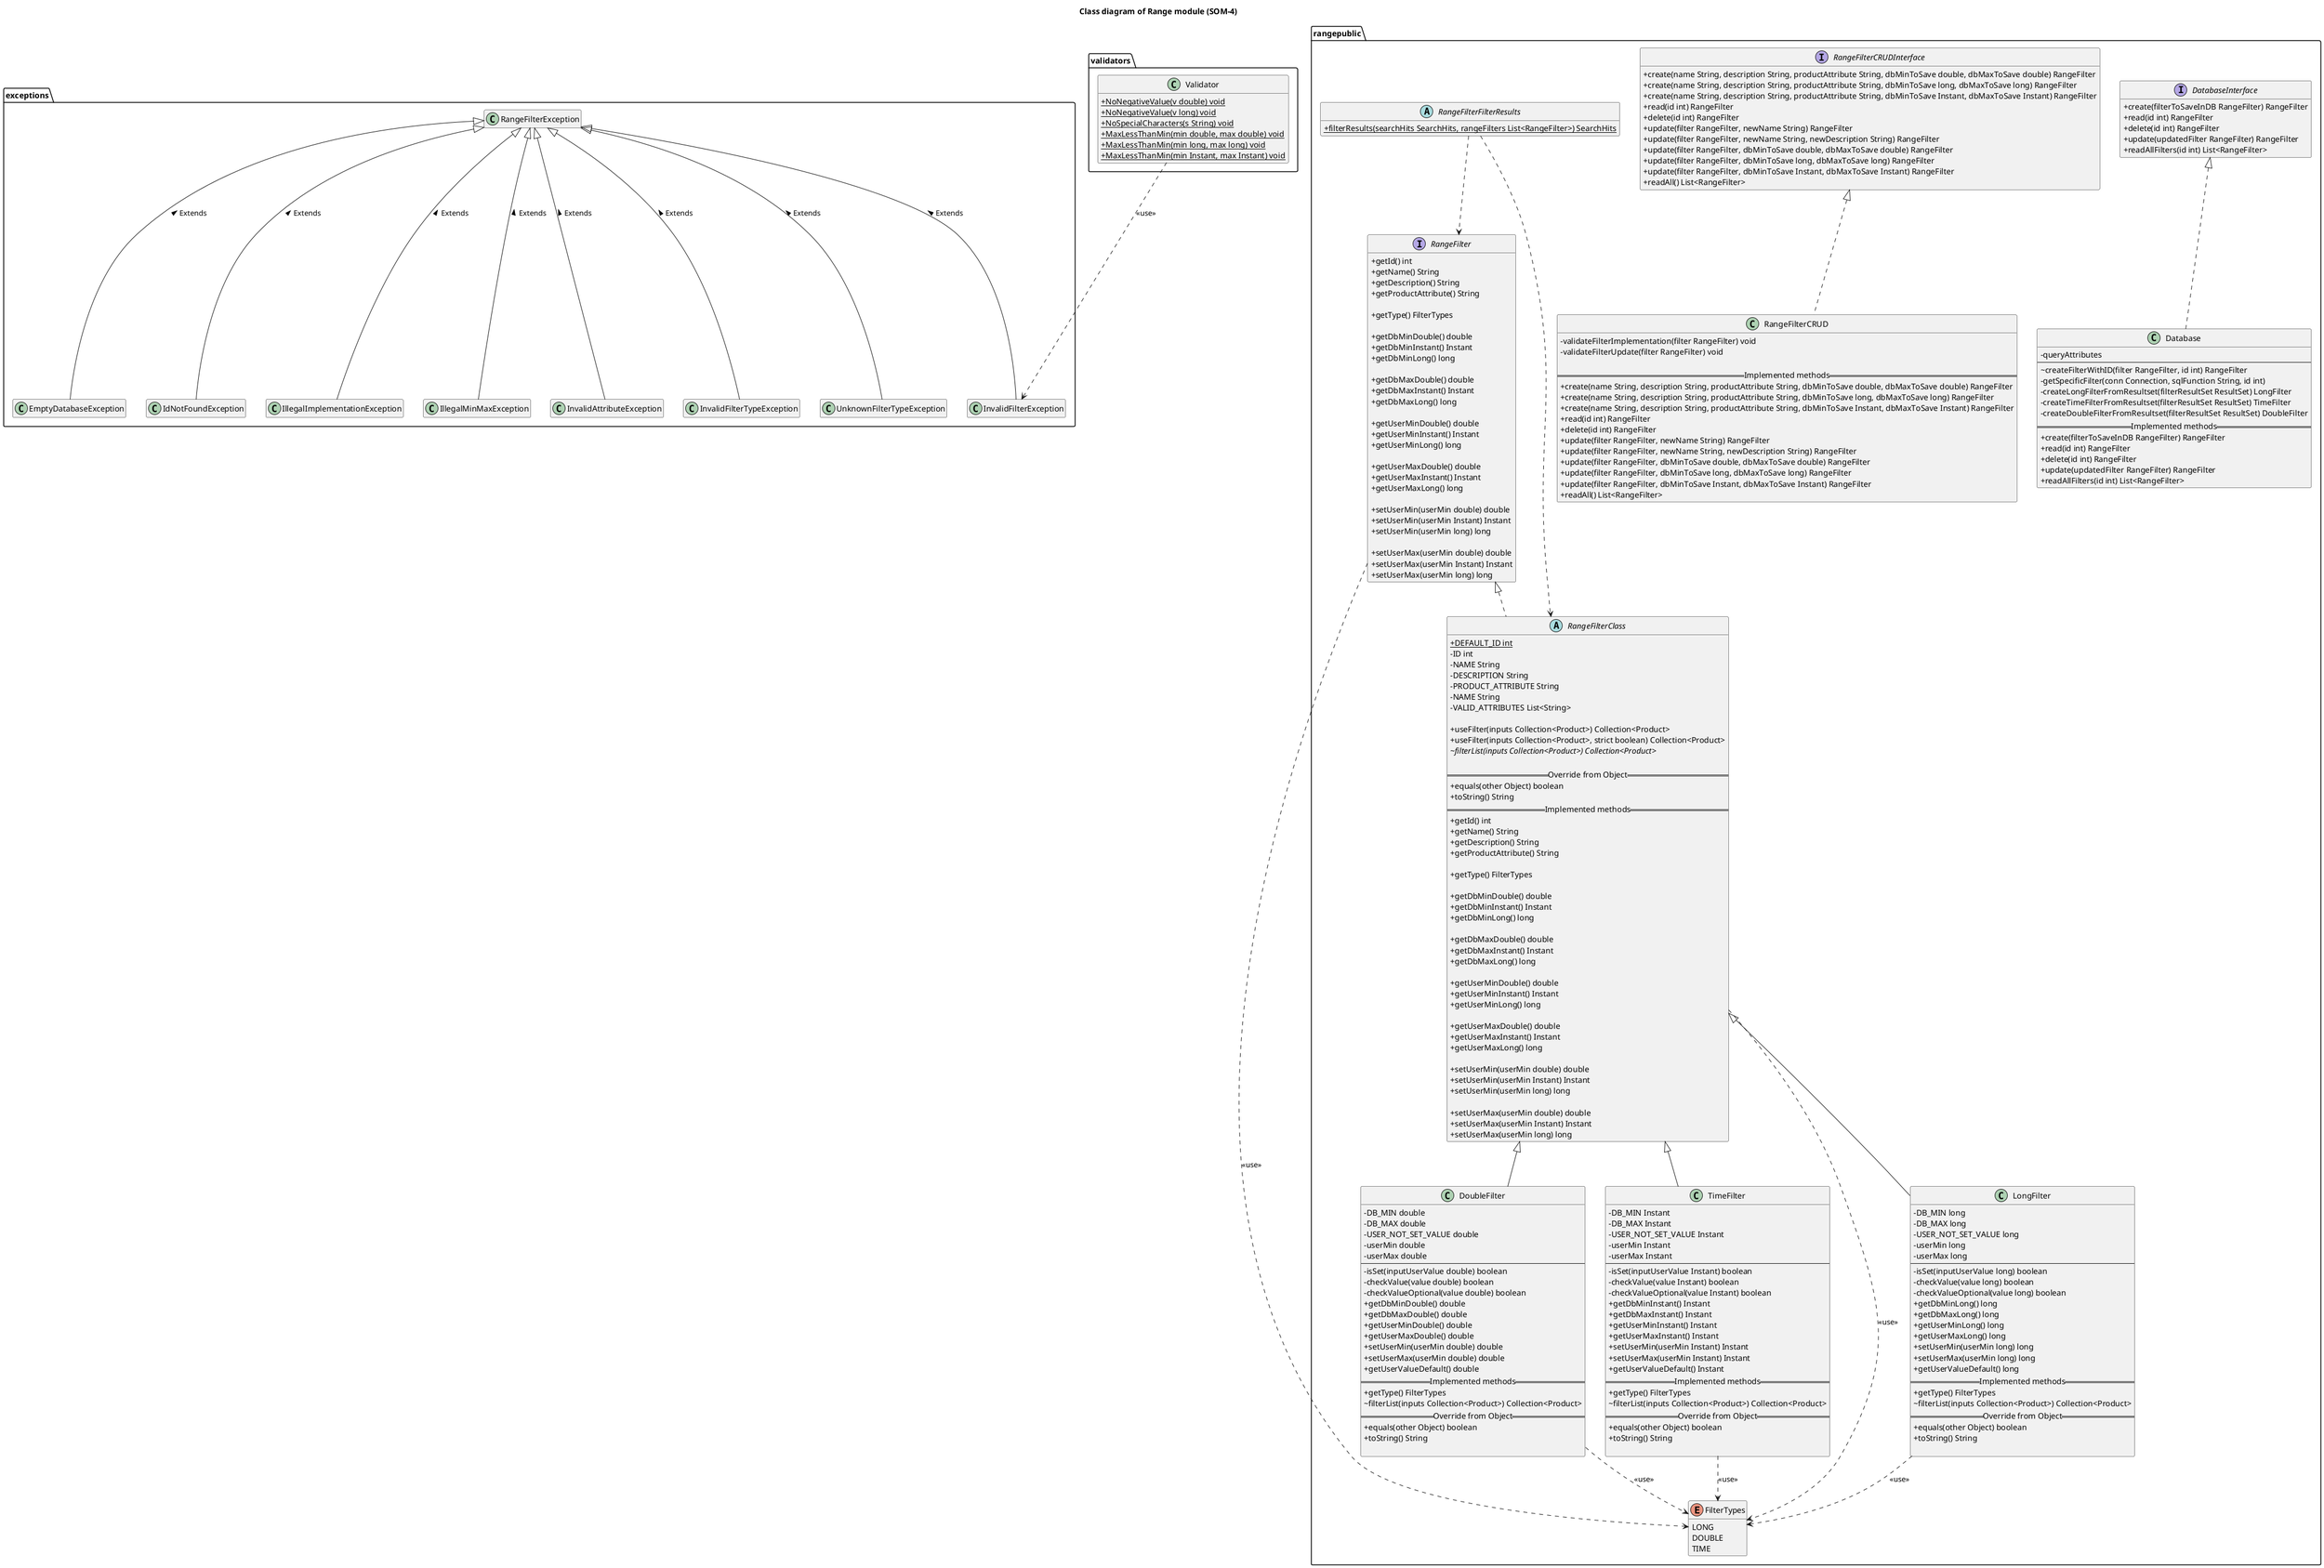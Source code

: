 @startuml
title Class diagram of Range module (SOM-4)
skinparam classAttributeIconSize 0
hide empty methods
hide empty fields

package exceptions {
    class RangeFilterException

    class EmptyDatabaseException
    class IdNotFoundException
    class IllegalImplementationException
    class IllegalMinMaxException
    class InvalidAttributeException
    class InvalidFilterException
    class InvalidFilterTypeException
    class UnknownFilterTypeException

    RangeFilterException <|-- EmptyDatabaseException : < Extends
    RangeFilterException <|-- IdNotFoundException : < Extends
    RangeFilterException <|-- IllegalImplementationException : < Extends
    RangeFilterException <|-- IllegalMinMaxException : < Extends
    RangeFilterException <|-- InvalidAttributeException : < Extends
    RangeFilterException <|-- InvalidFilterException : < Extends
    RangeFilterException <|-- InvalidFilterTypeException : < Extends
    RangeFilterException <|-- UnknownFilterTypeException : < Extends
}

package validators {
    class Validator{
        + {static} NoNegativeValue(v double) void
        + {static} NoNegativeValue(v long) void
        + {static} NoSpecialCharacters(s String) void
        + {static} MaxLessThanMin(min double, max double) void
        + {static} MaxLessThanMin(min long, max long) void
        + {static} MaxLessThanMin(min Instant, max Instant) void
    }

    Validator ..> InvalidFilterException : <<use>>

}

package rangepublic {
    interface DatabaseInterface {
        + create(filterToSaveInDB RangeFilter) RangeFilter
        + read(id int) RangeFilter
        + delete(id int) RangeFilter
        + update(updatedFilter RangeFilter) RangeFilter
        + readAllFilters(id int) List<RangeFilter>
    }
    class Database{
        - queryAttributes
        --
        ~ createFilterWithID(filter RangeFilter, id int) RangeFilter
        - getSpecificFilter(conn Connection, sqlFunction String, id int)
        - createLongFilterFromResultset(filterResultSet ResultSet) LongFilter
        - createTimeFilterFromResultset(filterResultSet ResultSet) TimeFilter
        - createDoubleFilterFromResultset(filterResultSet ResultSet) DoubleFilter
        == Implemented methods ==
        + create(filterToSaveInDB RangeFilter) RangeFilter
        + read(id int) RangeFilter
        + delete(id int) RangeFilter
        + update(updatedFilter RangeFilter) RangeFilter
        + readAllFilters(id int) List<RangeFilter>
    }
    interface RangeFilter {
        + getId() int
        + getName() String
        + getDescription() String
        + getProductAttribute() String

        + getType() FilterTypes

        + getDbMinDouble() double
        + getDbMinInstant() Instant
        + getDbMinLong() long

        + getDbMaxDouble() double
        + getDbMaxInstant() Instant
        + getDbMaxLong() long

        + getUserMinDouble() double
        + getUserMinInstant() Instant
        + getUserMinLong() long

        + getUserMaxDouble() double
        + getUserMaxInstant() Instant
        + getUserMaxLong() long

        + setUserMin(userMin double) double
        + setUserMin(userMin Instant) Instant
        + setUserMin(userMin long) long

        + setUserMax(userMin double) double
        + setUserMax(userMin Instant) Instant
        + setUserMax(userMin long) long
    }
    abstract class RangeFilterClass {
        + {static} DEFAULT_ID int
        - ID int
        - NAME String
        - DESCRIPTION String
        - PRODUCT_ATTRIBUTE String
        - NAME String
        - VALID_ATTRIBUTES List<String>

        + useFilter(inputs Collection<Product>) Collection<Product>
        + useFilter(inputs Collection<Product>, strict boolean) Collection<Product>
        ~ {abstract} filterList(inputs Collection<Product>) Collection<Product>

       == Override from Object ==
        + equals(other Object) boolean
        + toString() String
        == Implemented methods ==
        + getId() int
        + getName() String
        + getDescription() String
        + getProductAttribute() String

        + getType() FilterTypes

        + getDbMinDouble() double
        + getDbMinInstant() Instant
        + getDbMinLong() long

        + getDbMaxDouble() double
        + getDbMaxInstant() Instant
        + getDbMaxLong() long

        + getUserMinDouble() double
        + getUserMinInstant() Instant
        + getUserMinLong() long

        + getUserMaxDouble() double
        + getUserMaxInstant() Instant
        + getUserMaxLong() long

        + setUserMin(userMin double) double
        + setUserMin(userMin Instant) Instant
        + setUserMin(userMin long) long

        + setUserMax(userMin double) double
        + setUserMax(userMin Instant) Instant
        + setUserMax(userMin long) long
    }
    class LongFilter {
        - DB_MIN long
        - DB_MAX long
        - USER_NOT_SET_VALUE long
        - userMin long
        - userMax long
        --
        - isSet(inputUserValue long) boolean
        - checkValue(value long) boolean
        - checkValueOptional(value long) boolean
        + getDbMinLong() long
        + getDbMaxLong() long
        + getUserMinLong() long
        + getUserMaxLong() long
        + setUserMin(userMin long) long
        + setUserMax(userMin long) long
        + getUserValueDefault() long
        == Implemented methods ==
        + getType() FilterTypes
        ~ filterList(inputs Collection<Product>) Collection<Product>
        == Override from Object ==
        + equals(other Object) boolean
        + toString() String

    }
    class DoubleFilter{
        - DB_MIN double
        - DB_MAX double
        - USER_NOT_SET_VALUE double
        - userMin double
        - userMax double
        --
        - isSet(inputUserValue double) boolean
        - checkValue(value double) boolean
        - checkValueOptional(value double) boolean
        + getDbMinDouble() double
        + getDbMaxDouble() double
        + getUserMinDouble() double
        + getUserMaxDouble() double
        + setUserMin(userMin double) double
        + setUserMax(userMin double) double
        + getUserValueDefault() double
        == Implemented methods ==
        + getType() FilterTypes
        ~ filterList(inputs Collection<Product>) Collection<Product>
        == Override from Object ==
        + equals(other Object) boolean
        + toString() String

    }
    class TimeFilter{
        - DB_MIN Instant
        - DB_MAX Instant
        - USER_NOT_SET_VALUE Instant
        - userMin Instant
        - userMax Instant
        --
        - isSet(inputUserValue Instant) boolean
        - checkValue(value Instant) boolean
        - checkValueOptional(value Instant) boolean
        + getDbMinInstant() Instant
        + getDbMaxInstant() Instant
        + getUserMinInstant() Instant
        + getUserMaxInstant() Instant
        + setUserMin(userMin Instant) Instant
        + setUserMax(userMin Instant) Instant
        + getUserValueDefault() Instant
        == Implemented methods ==
        + getType() FilterTypes
        ~ filterList(inputs Collection<Product>) Collection<Product>
        == Override from Object ==
        + equals(other Object) boolean
        + toString() String

    }
    enum FilterTypes {
        LONG
        DOUBLE
        TIME
    }
    interface RangeFilterCRUDInterface {
        + create(name String, description String, productAttribute String, dbMinToSave double, dbMaxToSave double) RangeFilter
        + create(name String, description String, productAttribute String, dbMinToSave long, dbMaxToSave long) RangeFilter
        + create(name String, description String, productAttribute String, dbMinToSave Instant, dbMaxToSave Instant) RangeFilter
        + read(id int) RangeFilter
        + delete(id int) RangeFilter
        + update(filter RangeFilter, newName String) RangeFilter
        + update(filter RangeFilter, newName String, newDescription String) RangeFilter
        + update(filter RangeFilter, dbMinToSave double, dbMaxToSave double) RangeFilter
        + update(filter RangeFilter, dbMinToSave long, dbMaxToSave long) RangeFilter
        + update(filter RangeFilter, dbMinToSave Instant, dbMaxToSave Instant) RangeFilter
        + readAll() List<RangeFilter>
    }
    class RangeFilterCRUD{
        - validateFilterImplementation(filter RangeFilter) void
        - validateFilterUpdate(filter RangeFilter) void

        == Implemented methods ==
        + create(name String, description String, productAttribute String, dbMinToSave double, dbMaxToSave double) RangeFilter
        + create(name String, description String, productAttribute String, dbMinToSave long, dbMaxToSave long) RangeFilter
        + create(name String, description String, productAttribute String, dbMinToSave Instant, dbMaxToSave Instant) RangeFilter
        + read(id int) RangeFilter
        + delete(id int) RangeFilter
        + update(filter RangeFilter, newName String) RangeFilter
        + update(filter RangeFilter, newName String, newDescription String) RangeFilter
        + update(filter RangeFilter, dbMinToSave double, dbMaxToSave double) RangeFilter
        + update(filter RangeFilter, dbMinToSave long, dbMaxToSave long) RangeFilter
        + update(filter RangeFilter, dbMinToSave Instant, dbMaxToSave Instant) RangeFilter
        + readAll() List<RangeFilter>
    }
    abstract class RangeFilterFilterResults{
        + {static} filterResults(searchHits SearchHits, rangeFilters List<RangeFilter>) SearchHits
    }


    DatabaseInterface <|.. Database

    RangeFilter <|.. RangeFilterClass
    RangeFilterClass <|-- DoubleFilter
    RangeFilterClass <|-- LongFilter
    RangeFilterClass <|-- TimeFilter

    RangeFilterCRUDInterface <|.. RangeFilterCRUD

    RangeFilter ..> FilterTypes : <<use>>
    RangeFilterClass ..> FilterTypes : <<use>>
    DoubleFilter ..> FilterTypes : <<use>>
    LongFilter ..> FilterTypes : <<use>>
    TimeFilter ..> FilterTypes : <<use>>

    RangeFilterFilterResults ..> RangeFilter
    RangeFilterFilterResults ..> RangeFilterClass


}


@enduml